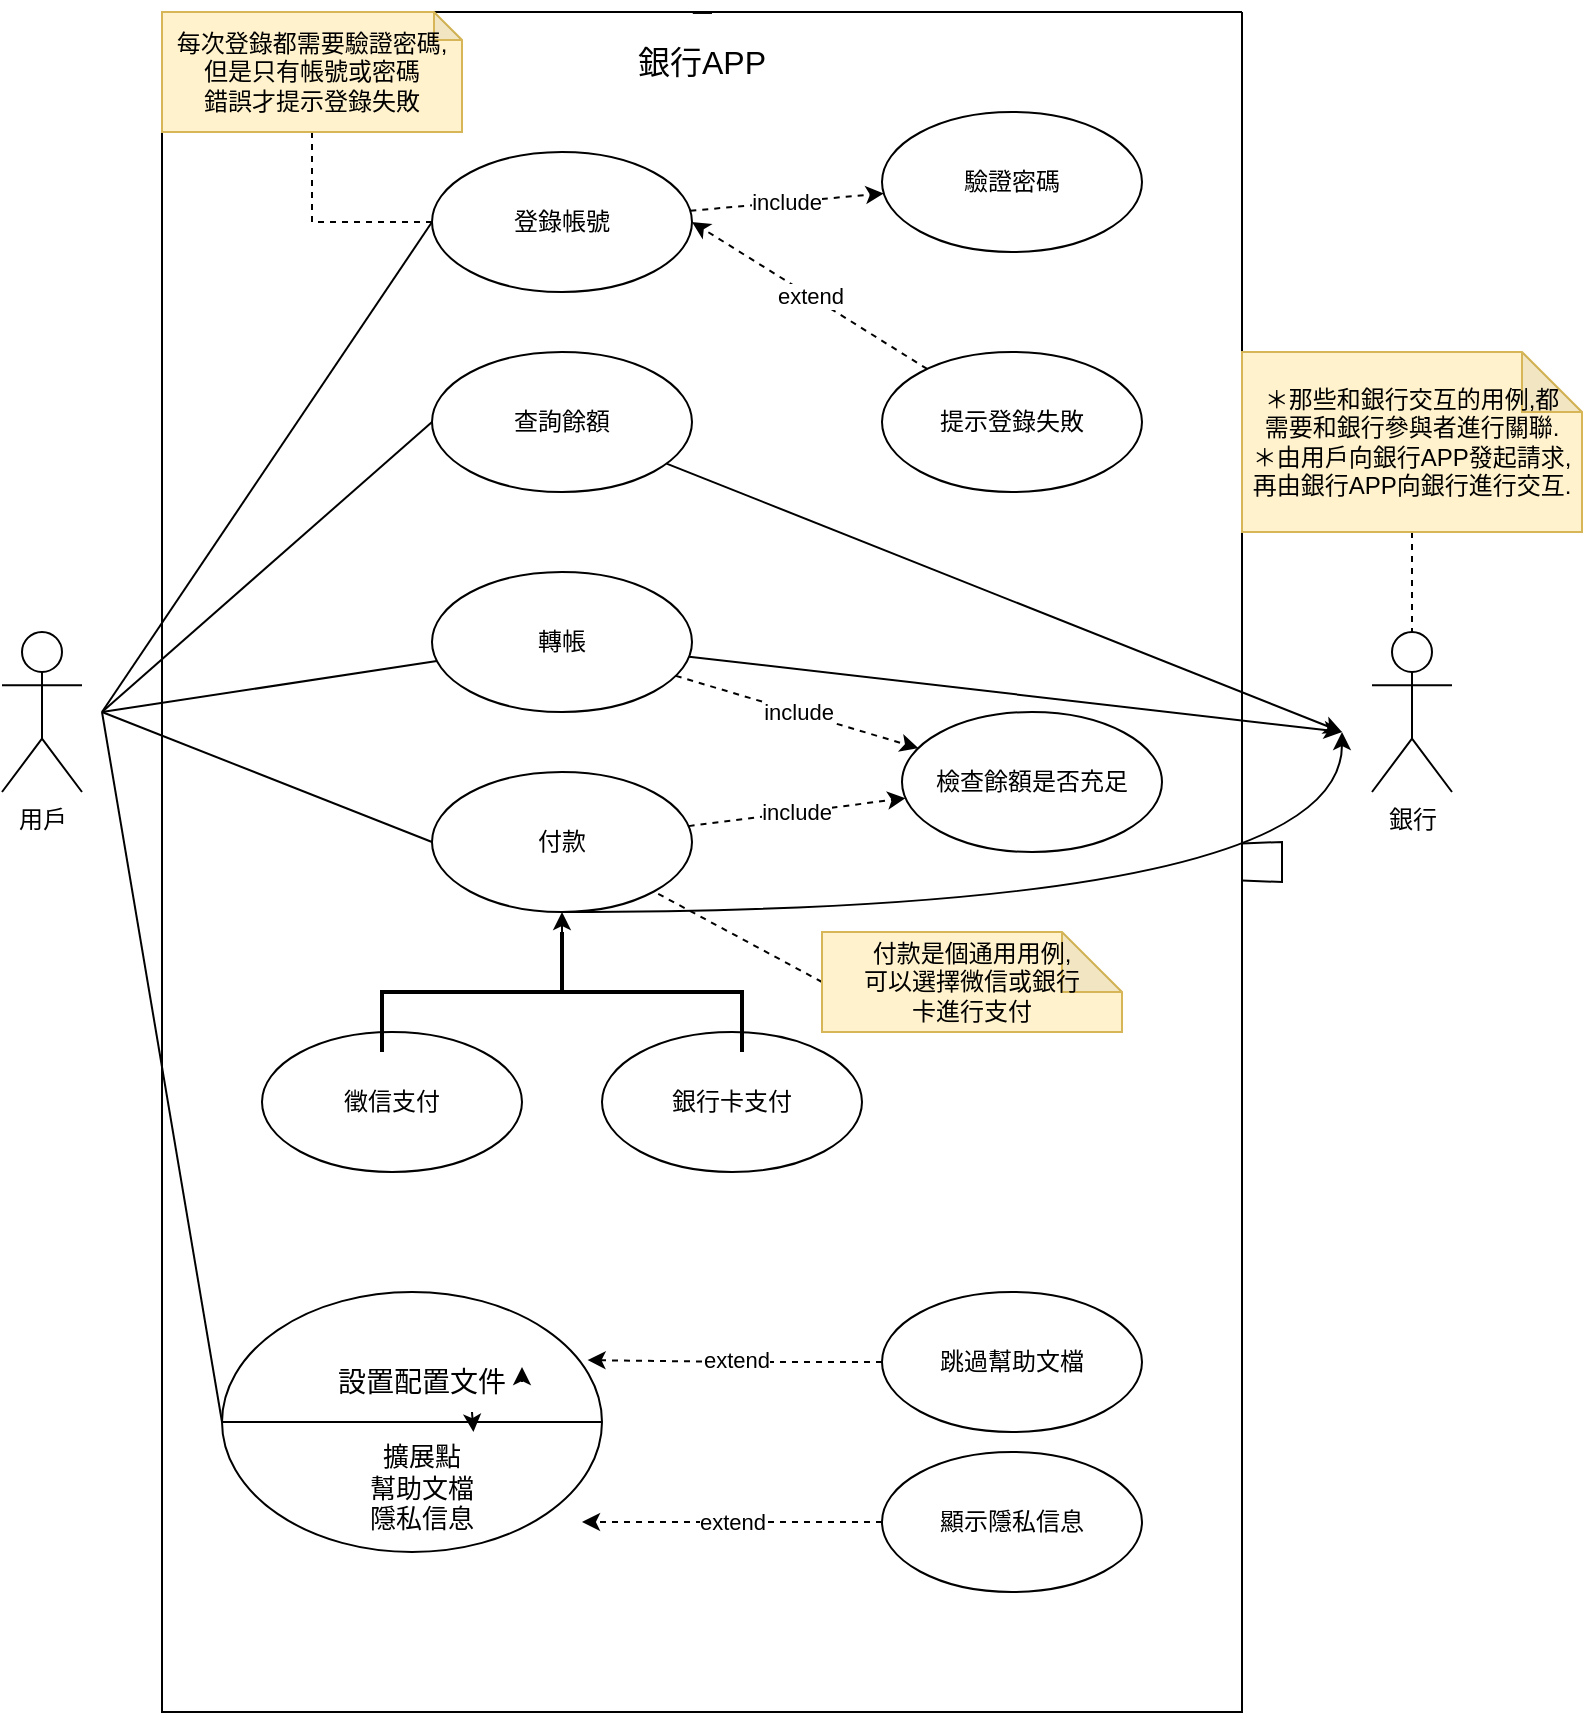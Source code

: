 <mxfile version="22.0.8" type="github">
  <diagram name="Page-1" id="ZlU4e2kO0FCZW4NDMV1c">
    <mxGraphModel dx="709" dy="985" grid="1" gridSize="10" guides="1" tooltips="1" connect="1" arrows="1" fold="1" page="1" pageScale="1" pageWidth="850" pageHeight="1100" math="0" shadow="0">
      <root>
        <mxCell id="0" />
        <mxCell id="1" parent="0" />
        <mxCell id="Osk4LkeEjmoFDKXwmu0o-3" value="ㄧ" style="swimlane;startSize=0;" vertex="1" parent="1">
          <mxGeometry x="170" y="70" width="540" height="850" as="geometry" />
        </mxCell>
        <mxCell id="Osk4LkeEjmoFDKXwmu0o-4" value="&lt;font style=&quot;font-size: 16px;&quot;&gt;銀行APP&lt;/font&gt;" style="text;html=1;strokeColor=none;fillColor=none;align=center;verticalAlign=middle;whiteSpace=wrap;rounded=0;" vertex="1" parent="Osk4LkeEjmoFDKXwmu0o-3">
          <mxGeometry x="230" y="10" width="80" height="30" as="geometry" />
        </mxCell>
        <mxCell id="Osk4LkeEjmoFDKXwmu0o-53" value="include&lt;br&gt;" style="rounded=0;orthogonalLoop=1;jettySize=auto;html=1;dashed=1;shadow=0;strokeColor=default;" edge="1" parent="Osk4LkeEjmoFDKXwmu0o-3" source="Osk4LkeEjmoFDKXwmu0o-16" target="Osk4LkeEjmoFDKXwmu0o-10">
          <mxGeometry relative="1" as="geometry" />
        </mxCell>
        <mxCell id="Osk4LkeEjmoFDKXwmu0o-16" value="登錄帳號" style="ellipse;whiteSpace=wrap;html=1;" vertex="1" parent="Osk4LkeEjmoFDKXwmu0o-3">
          <mxGeometry x="135" y="70" width="130" height="70" as="geometry" />
        </mxCell>
        <mxCell id="Osk4LkeEjmoFDKXwmu0o-71" style="rounded=0;orthogonalLoop=1;jettySize=auto;html=1;" edge="1" parent="Osk4LkeEjmoFDKXwmu0o-3" source="Osk4LkeEjmoFDKXwmu0o-15">
          <mxGeometry relative="1" as="geometry">
            <mxPoint x="590" y="360" as="targetPoint" />
          </mxGeometry>
        </mxCell>
        <mxCell id="Osk4LkeEjmoFDKXwmu0o-15" value="查詢餘額" style="ellipse;whiteSpace=wrap;html=1;" vertex="1" parent="Osk4LkeEjmoFDKXwmu0o-3">
          <mxGeometry x="135" y="170" width="130" height="70" as="geometry" />
        </mxCell>
        <mxCell id="Osk4LkeEjmoFDKXwmu0o-55" value="include&lt;br&gt;" style="rounded=0;orthogonalLoop=1;jettySize=auto;html=1;dashed=1;" edge="1" parent="Osk4LkeEjmoFDKXwmu0o-3" source="Osk4LkeEjmoFDKXwmu0o-14" target="Osk4LkeEjmoFDKXwmu0o-17">
          <mxGeometry relative="1" as="geometry" />
        </mxCell>
        <mxCell id="Osk4LkeEjmoFDKXwmu0o-70" style="rounded=0;orthogonalLoop=1;jettySize=auto;html=1;" edge="1" parent="Osk4LkeEjmoFDKXwmu0o-3" source="Osk4LkeEjmoFDKXwmu0o-14">
          <mxGeometry relative="1" as="geometry">
            <mxPoint x="590" y="360" as="targetPoint" />
          </mxGeometry>
        </mxCell>
        <mxCell id="Osk4LkeEjmoFDKXwmu0o-14" value="轉帳" style="ellipse;whiteSpace=wrap;html=1;" vertex="1" parent="Osk4LkeEjmoFDKXwmu0o-3">
          <mxGeometry x="135" y="280" width="130" height="70" as="geometry" />
        </mxCell>
        <mxCell id="Osk4LkeEjmoFDKXwmu0o-56" value="include&lt;br&gt;" style="rounded=0;orthogonalLoop=1;jettySize=auto;html=1;dashed=1;" edge="1" parent="Osk4LkeEjmoFDKXwmu0o-3" source="Osk4LkeEjmoFDKXwmu0o-13" target="Osk4LkeEjmoFDKXwmu0o-17">
          <mxGeometry relative="1" as="geometry" />
        </mxCell>
        <mxCell id="Osk4LkeEjmoFDKXwmu0o-72" style="edgeStyle=orthogonalEdgeStyle;rounded=0;orthogonalLoop=1;jettySize=auto;html=1;curved=1;" edge="1" parent="Osk4LkeEjmoFDKXwmu0o-3" source="Osk4LkeEjmoFDKXwmu0o-13">
          <mxGeometry relative="1" as="geometry">
            <mxPoint x="590" y="360" as="targetPoint" />
            <Array as="points">
              <mxPoint x="590" y="450" />
            </Array>
          </mxGeometry>
        </mxCell>
        <mxCell id="Osk4LkeEjmoFDKXwmu0o-13" value="付款" style="ellipse;whiteSpace=wrap;html=1;" vertex="1" parent="Osk4LkeEjmoFDKXwmu0o-3">
          <mxGeometry x="135" y="380" width="130" height="70" as="geometry" />
        </mxCell>
        <mxCell id="Osk4LkeEjmoFDKXwmu0o-12" value="徵信支付" style="ellipse;whiteSpace=wrap;html=1;" vertex="1" parent="Osk4LkeEjmoFDKXwmu0o-3">
          <mxGeometry x="50" y="510" width="130" height="70" as="geometry" />
        </mxCell>
        <mxCell id="Osk4LkeEjmoFDKXwmu0o-19" value="跳過幫助文檔" style="ellipse;whiteSpace=wrap;html=1;" vertex="1" parent="Osk4LkeEjmoFDKXwmu0o-3">
          <mxGeometry x="360" y="640" width="130" height="70" as="geometry" />
        </mxCell>
        <mxCell id="Osk4LkeEjmoFDKXwmu0o-18" value="顯示隱私信息" style="ellipse;whiteSpace=wrap;html=1;" vertex="1" parent="Osk4LkeEjmoFDKXwmu0o-3">
          <mxGeometry x="360" y="720" width="130" height="70" as="geometry" />
        </mxCell>
        <mxCell id="Osk4LkeEjmoFDKXwmu0o-17" value="檢查餘額是否充足" style="ellipse;whiteSpace=wrap;html=1;" vertex="1" parent="Osk4LkeEjmoFDKXwmu0o-3">
          <mxGeometry x="370" y="350" width="130" height="70" as="geometry" />
        </mxCell>
        <mxCell id="Osk4LkeEjmoFDKXwmu0o-54" value="extend&lt;br&gt;" style="rounded=0;orthogonalLoop=1;jettySize=auto;html=1;dashed=1;entryX=1;entryY=0.5;entryDx=0;entryDy=0;" edge="1" parent="Osk4LkeEjmoFDKXwmu0o-3" source="Osk4LkeEjmoFDKXwmu0o-11" target="Osk4LkeEjmoFDKXwmu0o-16">
          <mxGeometry relative="1" as="geometry" />
        </mxCell>
        <mxCell id="Osk4LkeEjmoFDKXwmu0o-11" value="提示登錄失敗" style="ellipse;whiteSpace=wrap;html=1;" vertex="1" parent="Osk4LkeEjmoFDKXwmu0o-3">
          <mxGeometry x="360" y="170" width="130" height="70" as="geometry" />
        </mxCell>
        <mxCell id="Osk4LkeEjmoFDKXwmu0o-10" value="驗證密碼" style="ellipse;whiteSpace=wrap;html=1;" vertex="1" parent="Osk4LkeEjmoFDKXwmu0o-3">
          <mxGeometry x="360" y="50" width="130" height="70" as="geometry" />
        </mxCell>
        <mxCell id="Osk4LkeEjmoFDKXwmu0o-20" value="" style="ellipse;whiteSpace=wrap;html=1;treeMoving=1;" vertex="1" parent="Osk4LkeEjmoFDKXwmu0o-3">
          <mxGeometry x="30" y="640" width="190" height="130" as="geometry" />
        </mxCell>
        <mxCell id="Osk4LkeEjmoFDKXwmu0o-43" value="" style="group" vertex="1" connectable="0" parent="Osk4LkeEjmoFDKXwmu0o-3">
          <mxGeometry x="80" y="670" width="100" height="90" as="geometry" />
        </mxCell>
        <mxCell id="Osk4LkeEjmoFDKXwmu0o-36" value="" style="endArrow=none;html=1;rounded=0;entryX=1;entryY=0.5;entryDx=0;entryDy=0;exitX=0;exitY=0.5;exitDx=0;exitDy=0;enumerate=0;" edge="1" parent="Osk4LkeEjmoFDKXwmu0o-43" source="Osk4LkeEjmoFDKXwmu0o-20" target="Osk4LkeEjmoFDKXwmu0o-20">
          <mxGeometry width="50" height="50" relative="1" as="geometry">
            <mxPoint x="70" y="-150" as="sourcePoint" />
            <mxPoint x="120" y="-200" as="targetPoint" />
          </mxGeometry>
        </mxCell>
        <mxCell id="Osk4LkeEjmoFDKXwmu0o-44" style="edgeStyle=orthogonalEdgeStyle;rounded=0;orthogonalLoop=1;jettySize=auto;html=1;exitX=0.75;exitY=1;exitDx=0;exitDy=0;" edge="1" parent="Osk4LkeEjmoFDKXwmu0o-43" source="Osk4LkeEjmoFDKXwmu0o-38">
          <mxGeometry relative="1" as="geometry">
            <mxPoint x="75.714" y="40.0" as="targetPoint" />
          </mxGeometry>
        </mxCell>
        <mxCell id="Osk4LkeEjmoFDKXwmu0o-38" value="&lt;font style=&quot;font-size: 14px;&quot;&gt;設置配置文件&lt;/font&gt;" style="text;html=1;strokeColor=none;fillColor=none;align=center;verticalAlign=middle;whiteSpace=wrap;rounded=0;movable=1;resizable=1;rotatable=1;deletable=1;editable=1;locked=0;connectable=1;treeMoving=1;treeFolding=0;enumerate=0;container=0;" vertex="1" parent="Osk4LkeEjmoFDKXwmu0o-43">
          <mxGeometry width="100" height="30" as="geometry" />
        </mxCell>
        <mxCell id="Osk4LkeEjmoFDKXwmu0o-37" value="&lt;font style=&quot;font-size: 13px;&quot;&gt;擴展點&lt;br&gt;幫助文檔&lt;br&gt;隱私信息&lt;/font&gt;&lt;br&gt;&lt;br&gt;" style="text;html=1;strokeColor=none;fillColor=none;align=center;verticalAlign=middle;whiteSpace=wrap;rounded=0;movable=1;resizable=1;rotatable=1;deletable=1;editable=1;locked=0;connectable=1;treeMoving=1;treeFolding=0;enumerate=0;container=0;" vertex="1" parent="Osk4LkeEjmoFDKXwmu0o-43">
          <mxGeometry x="20" y="60" width="60" height="30" as="geometry" />
        </mxCell>
        <mxCell id="Osk4LkeEjmoFDKXwmu0o-40" style="edgeStyle=orthogonalEdgeStyle;rounded=0;orthogonalLoop=1;jettySize=auto;html=1;exitX=1;exitY=0.5;exitDx=0;exitDy=0;entryX=1;entryY=0.25;entryDx=0;entryDy=0;enumerate=0;" edge="1" parent="Osk4LkeEjmoFDKXwmu0o-43" source="Osk4LkeEjmoFDKXwmu0o-38" target="Osk4LkeEjmoFDKXwmu0o-38">
          <mxGeometry relative="1" as="geometry" />
        </mxCell>
        <mxCell id="Osk4LkeEjmoFDKXwmu0o-47" value="銀行卡支付" style="ellipse;whiteSpace=wrap;html=1;" vertex="1" parent="Osk4LkeEjmoFDKXwmu0o-3">
          <mxGeometry x="220" y="510" width="130" height="70" as="geometry" />
        </mxCell>
        <mxCell id="Osk4LkeEjmoFDKXwmu0o-62" value="extend" style="edgeStyle=orthogonalEdgeStyle;rounded=0;orthogonalLoop=1;jettySize=auto;html=1;entryX=0.962;entryY=0.262;entryDx=0;entryDy=0;entryPerimeter=0;dashed=1;" edge="1" parent="Osk4LkeEjmoFDKXwmu0o-3" source="Osk4LkeEjmoFDKXwmu0o-19" target="Osk4LkeEjmoFDKXwmu0o-20">
          <mxGeometry relative="1" as="geometry" />
        </mxCell>
        <mxCell id="Osk4LkeEjmoFDKXwmu0o-63" value="extend" style="edgeStyle=orthogonalEdgeStyle;rounded=0;orthogonalLoop=1;jettySize=auto;html=1;dashed=1;" edge="1" parent="Osk4LkeEjmoFDKXwmu0o-3" source="Osk4LkeEjmoFDKXwmu0o-18">
          <mxGeometry relative="1" as="geometry">
            <mxPoint x="210" y="755" as="targetPoint" />
          </mxGeometry>
        </mxCell>
        <mxCell id="Osk4LkeEjmoFDKXwmu0o-66" value="" style="strokeWidth=2;html=1;shape=mxgraph.flowchart.annotation_2;align=left;labelPosition=right;pointerEvents=1;direction=south;" vertex="1" parent="Osk4LkeEjmoFDKXwmu0o-3">
          <mxGeometry x="110" y="460" width="180" height="60" as="geometry" />
        </mxCell>
        <mxCell id="Osk4LkeEjmoFDKXwmu0o-68" style="edgeStyle=orthogonalEdgeStyle;rounded=0;orthogonalLoop=1;jettySize=auto;html=1;exitX=0;exitY=0.5;exitDx=0;exitDy=0;exitPerimeter=0;" edge="1" parent="Osk4LkeEjmoFDKXwmu0o-3" source="Osk4LkeEjmoFDKXwmu0o-66">
          <mxGeometry relative="1" as="geometry">
            <mxPoint x="200" y="450" as="targetPoint" />
            <Array as="points">
              <mxPoint x="200" y="460" />
              <mxPoint x="200" y="460" />
            </Array>
          </mxGeometry>
        </mxCell>
        <mxCell id="Osk4LkeEjmoFDKXwmu0o-75" style="rounded=0;orthogonalLoop=1;jettySize=auto;html=1;entryX=1;entryY=1;entryDx=0;entryDy=0;exitX=0;exitY=0.5;exitDx=0;exitDy=0;exitPerimeter=0;dashed=1;endArrow=none;endFill=0;" edge="1" parent="Osk4LkeEjmoFDKXwmu0o-3" source="Osk4LkeEjmoFDKXwmu0o-73" target="Osk4LkeEjmoFDKXwmu0o-13">
          <mxGeometry relative="1" as="geometry" />
        </mxCell>
        <mxCell id="Osk4LkeEjmoFDKXwmu0o-73" value="付款是個通用用例,&lt;br&gt;可以選擇微信或銀行&lt;br&gt;卡進行支付" style="shape=note;whiteSpace=wrap;html=1;backgroundOutline=1;darkOpacity=0.05;fillColor=#fff2cc;strokeColor=#d6b656;" vertex="1" parent="Osk4LkeEjmoFDKXwmu0o-3">
          <mxGeometry x="330" y="460" width="150" height="50" as="geometry" />
        </mxCell>
        <mxCell id="Osk4LkeEjmoFDKXwmu0o-77" style="edgeStyle=orthogonalEdgeStyle;rounded=0;orthogonalLoop=1;jettySize=auto;html=1;entryX=0;entryY=0.5;entryDx=0;entryDy=0;dashed=1;endArrow=none;endFill=0;" edge="1" parent="Osk4LkeEjmoFDKXwmu0o-3" source="Osk4LkeEjmoFDKXwmu0o-76" target="Osk4LkeEjmoFDKXwmu0o-16">
          <mxGeometry relative="1" as="geometry" />
        </mxCell>
        <mxCell id="Osk4LkeEjmoFDKXwmu0o-76" value="每次登錄都需要驗證密碼,&lt;br&gt;但是只有帳號或密碼&lt;br&gt;錯誤才提示登錄失敗" style="shape=note;whiteSpace=wrap;html=1;backgroundOutline=1;darkOpacity=0.05;fillColor=#fff2cc;strokeColor=#d6b656;size=14;" vertex="1" parent="Osk4LkeEjmoFDKXwmu0o-3">
          <mxGeometry width="150" height="60" as="geometry" />
        </mxCell>
        <mxCell id="Osk4LkeEjmoFDKXwmu0o-57" style="rounded=0;orthogonalLoop=1;jettySize=auto;html=1;entryX=0;entryY=0.5;entryDx=0;entryDy=0;strokeColor=default;endArrow=none;endFill=0;" edge="1" parent="1" target="Osk4LkeEjmoFDKXwmu0o-16">
          <mxGeometry relative="1" as="geometry">
            <mxPoint x="140" y="420" as="sourcePoint" />
          </mxGeometry>
        </mxCell>
        <mxCell id="Osk4LkeEjmoFDKXwmu0o-58" style="rounded=0;orthogonalLoop=1;jettySize=auto;html=1;entryX=0;entryY=0.5;entryDx=0;entryDy=0;endArrow=none;endFill=0;" edge="1" parent="1" target="Osk4LkeEjmoFDKXwmu0o-15">
          <mxGeometry relative="1" as="geometry">
            <mxPoint x="140" y="420" as="sourcePoint" />
          </mxGeometry>
        </mxCell>
        <mxCell id="Osk4LkeEjmoFDKXwmu0o-59" style="rounded=0;orthogonalLoop=1;jettySize=auto;html=1;endArrow=none;endFill=0;" edge="1" parent="1" target="Osk4LkeEjmoFDKXwmu0o-14">
          <mxGeometry relative="1" as="geometry">
            <mxPoint x="140" y="420" as="sourcePoint" />
          </mxGeometry>
        </mxCell>
        <mxCell id="Osk4LkeEjmoFDKXwmu0o-60" style="rounded=0;orthogonalLoop=1;jettySize=auto;html=1;entryX=0;entryY=0.5;entryDx=0;entryDy=0;endArrow=none;endFill=0;" edge="1" parent="1" target="Osk4LkeEjmoFDKXwmu0o-13">
          <mxGeometry relative="1" as="geometry">
            <mxPoint x="140" y="420" as="sourcePoint" />
          </mxGeometry>
        </mxCell>
        <mxCell id="Osk4LkeEjmoFDKXwmu0o-61" style="rounded=0;orthogonalLoop=1;jettySize=auto;html=1;entryX=0;entryY=0.5;entryDx=0;entryDy=0;endArrow=none;endFill=0;" edge="1" parent="1" target="Osk4LkeEjmoFDKXwmu0o-20">
          <mxGeometry relative="1" as="geometry">
            <mxPoint x="140" y="420" as="sourcePoint" />
          </mxGeometry>
        </mxCell>
        <mxCell id="Osk4LkeEjmoFDKXwmu0o-6" value="用戶" style="shape=umlActor;verticalLabelPosition=bottom;verticalAlign=top;html=1;outlineConnect=0;movableLabel=0;flipH=1;flipV=0;" vertex="1" parent="1">
          <mxGeometry x="90" y="380" width="40" height="80" as="geometry" />
        </mxCell>
        <mxCell id="Osk4LkeEjmoFDKXwmu0o-9" value="銀行" style="shape=umlActor;verticalLabelPosition=bottom;verticalAlign=top;html=1;outlineConnect=0;movableLabel=0;flipH=1;flipV=0;" vertex="1" parent="1">
          <mxGeometry x="775" y="380" width="40" height="80" as="geometry" />
        </mxCell>
        <mxCell id="Osk4LkeEjmoFDKXwmu0o-34" value="" style="endArrow=none;html=1;rounded=0;" edge="1" parent="1" source="Osk4LkeEjmoFDKXwmu0o-3" target="Osk4LkeEjmoFDKXwmu0o-3">
          <mxGeometry width="50" height="50" relative="1" as="geometry">
            <mxPoint x="310" y="520" as="sourcePoint" />
            <mxPoint x="360" y="470" as="targetPoint" />
            <Array as="points">
              <mxPoint x="230" y="520" />
            </Array>
          </mxGeometry>
        </mxCell>
        <mxCell id="Osk4LkeEjmoFDKXwmu0o-46" style="edgeStyle=orthogonalEdgeStyle;rounded=0;orthogonalLoop=1;jettySize=auto;html=1;exitX=0.5;exitY=1;exitDx=0;exitDy=0;" edge="1" parent="1" source="Osk4LkeEjmoFDKXwmu0o-3" target="Osk4LkeEjmoFDKXwmu0o-3">
          <mxGeometry relative="1" as="geometry" />
        </mxCell>
        <mxCell id="Osk4LkeEjmoFDKXwmu0o-67" value="" style="shape=mxgraph.arrows2.wedgeArrow;html=1;bendable=0;startWidth=14.286;fillColor=strokeColor;defaultFillColor=invert;defaultGradientColor=invert;rounded=0;" edge="1" parent="1" target="Osk4LkeEjmoFDKXwmu0o-66">
          <mxGeometry width="100" height="100" relative="1" as="geometry">
            <mxPoint x="350" y="530" as="sourcePoint" />
            <mxPoint x="350" y="510" as="targetPoint" />
          </mxGeometry>
        </mxCell>
        <mxCell id="Osk4LkeEjmoFDKXwmu0o-79" style="edgeStyle=orthogonalEdgeStyle;rounded=0;orthogonalLoop=1;jettySize=auto;html=1;endArrow=none;endFill=0;dashed=1;" edge="1" parent="1" source="Osk4LkeEjmoFDKXwmu0o-78" target="Osk4LkeEjmoFDKXwmu0o-9">
          <mxGeometry relative="1" as="geometry" />
        </mxCell>
        <mxCell id="Osk4LkeEjmoFDKXwmu0o-78" value="＊那些和銀行交互的用例,都&lt;br&gt;需要和銀行參與者進行關聯.&lt;br&gt;＊由用戶向銀行APP發起請求,再由銀行APP向銀行進行交互." style="shape=note;whiteSpace=wrap;html=1;backgroundOutline=1;darkOpacity=0.05;fillColor=#fff2cc;strokeColor=#d6b656;" vertex="1" parent="1">
          <mxGeometry x="710" y="240" width="170" height="90" as="geometry" />
        </mxCell>
      </root>
    </mxGraphModel>
  </diagram>
</mxfile>

